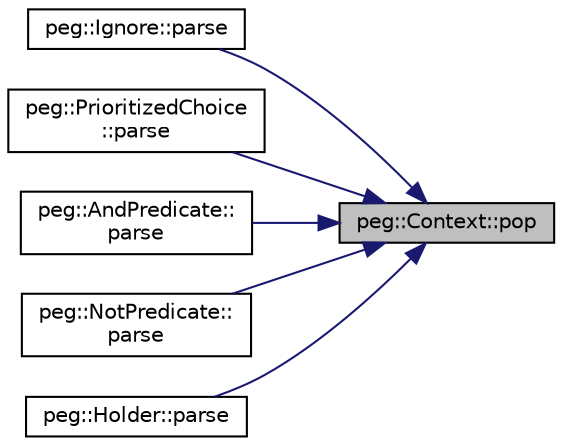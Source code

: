digraph "peg::Context::pop"
{
 // LATEX_PDF_SIZE
  edge [fontname="Helvetica",fontsize="10",labelfontname="Helvetica",labelfontsize="10"];
  node [fontname="Helvetica",fontsize="10",shape=record];
  rankdir="RL";
  Node1 [label="peg::Context::pop",height=0.2,width=0.4,color="black", fillcolor="grey75", style="filled", fontcolor="black",tooltip=" "];
  Node1 -> Node2 [dir="back",color="midnightblue",fontsize="10",style="solid",fontname="Helvetica"];
  Node2 [label="peg::Ignore::parse",height=0.2,width=0.4,color="black", fillcolor="white", style="filled",URL="$classpeg_1_1Ignore.html#acf9ba5ee1c1cc1c37df716eb643c88fd",tooltip=" "];
  Node1 -> Node3 [dir="back",color="midnightblue",fontsize="10",style="solid",fontname="Helvetica"];
  Node3 [label="peg::PrioritizedChoice\l::parse",height=0.2,width=0.4,color="black", fillcolor="white", style="filled",URL="$classpeg_1_1PrioritizedChoice.html#a84be0241258e9fcfcef75d8ca9bedcf3",tooltip=" "];
  Node1 -> Node4 [dir="back",color="midnightblue",fontsize="10",style="solid",fontname="Helvetica"];
  Node4 [label="peg::AndPredicate::\lparse",height=0.2,width=0.4,color="black", fillcolor="white", style="filled",URL="$classpeg_1_1AndPredicate.html#aca8b9ef4e1c47e85e8966d13e662d3d3",tooltip=" "];
  Node1 -> Node5 [dir="back",color="midnightblue",fontsize="10",style="solid",fontname="Helvetica"];
  Node5 [label="peg::NotPredicate::\lparse",height=0.2,width=0.4,color="black", fillcolor="white", style="filled",URL="$classpeg_1_1NotPredicate.html#a7f8ecd3d4ad854fd82ce98b2b80bf673",tooltip=" "];
  Node1 -> Node6 [dir="back",color="midnightblue",fontsize="10",style="solid",fontname="Helvetica"];
  Node6 [label="peg::Holder::parse",height=0.2,width=0.4,color="black", fillcolor="white", style="filled",URL="$classpeg_1_1Holder.html#a42fb3248506eaafd28fc349455675466",tooltip=" "];
}
